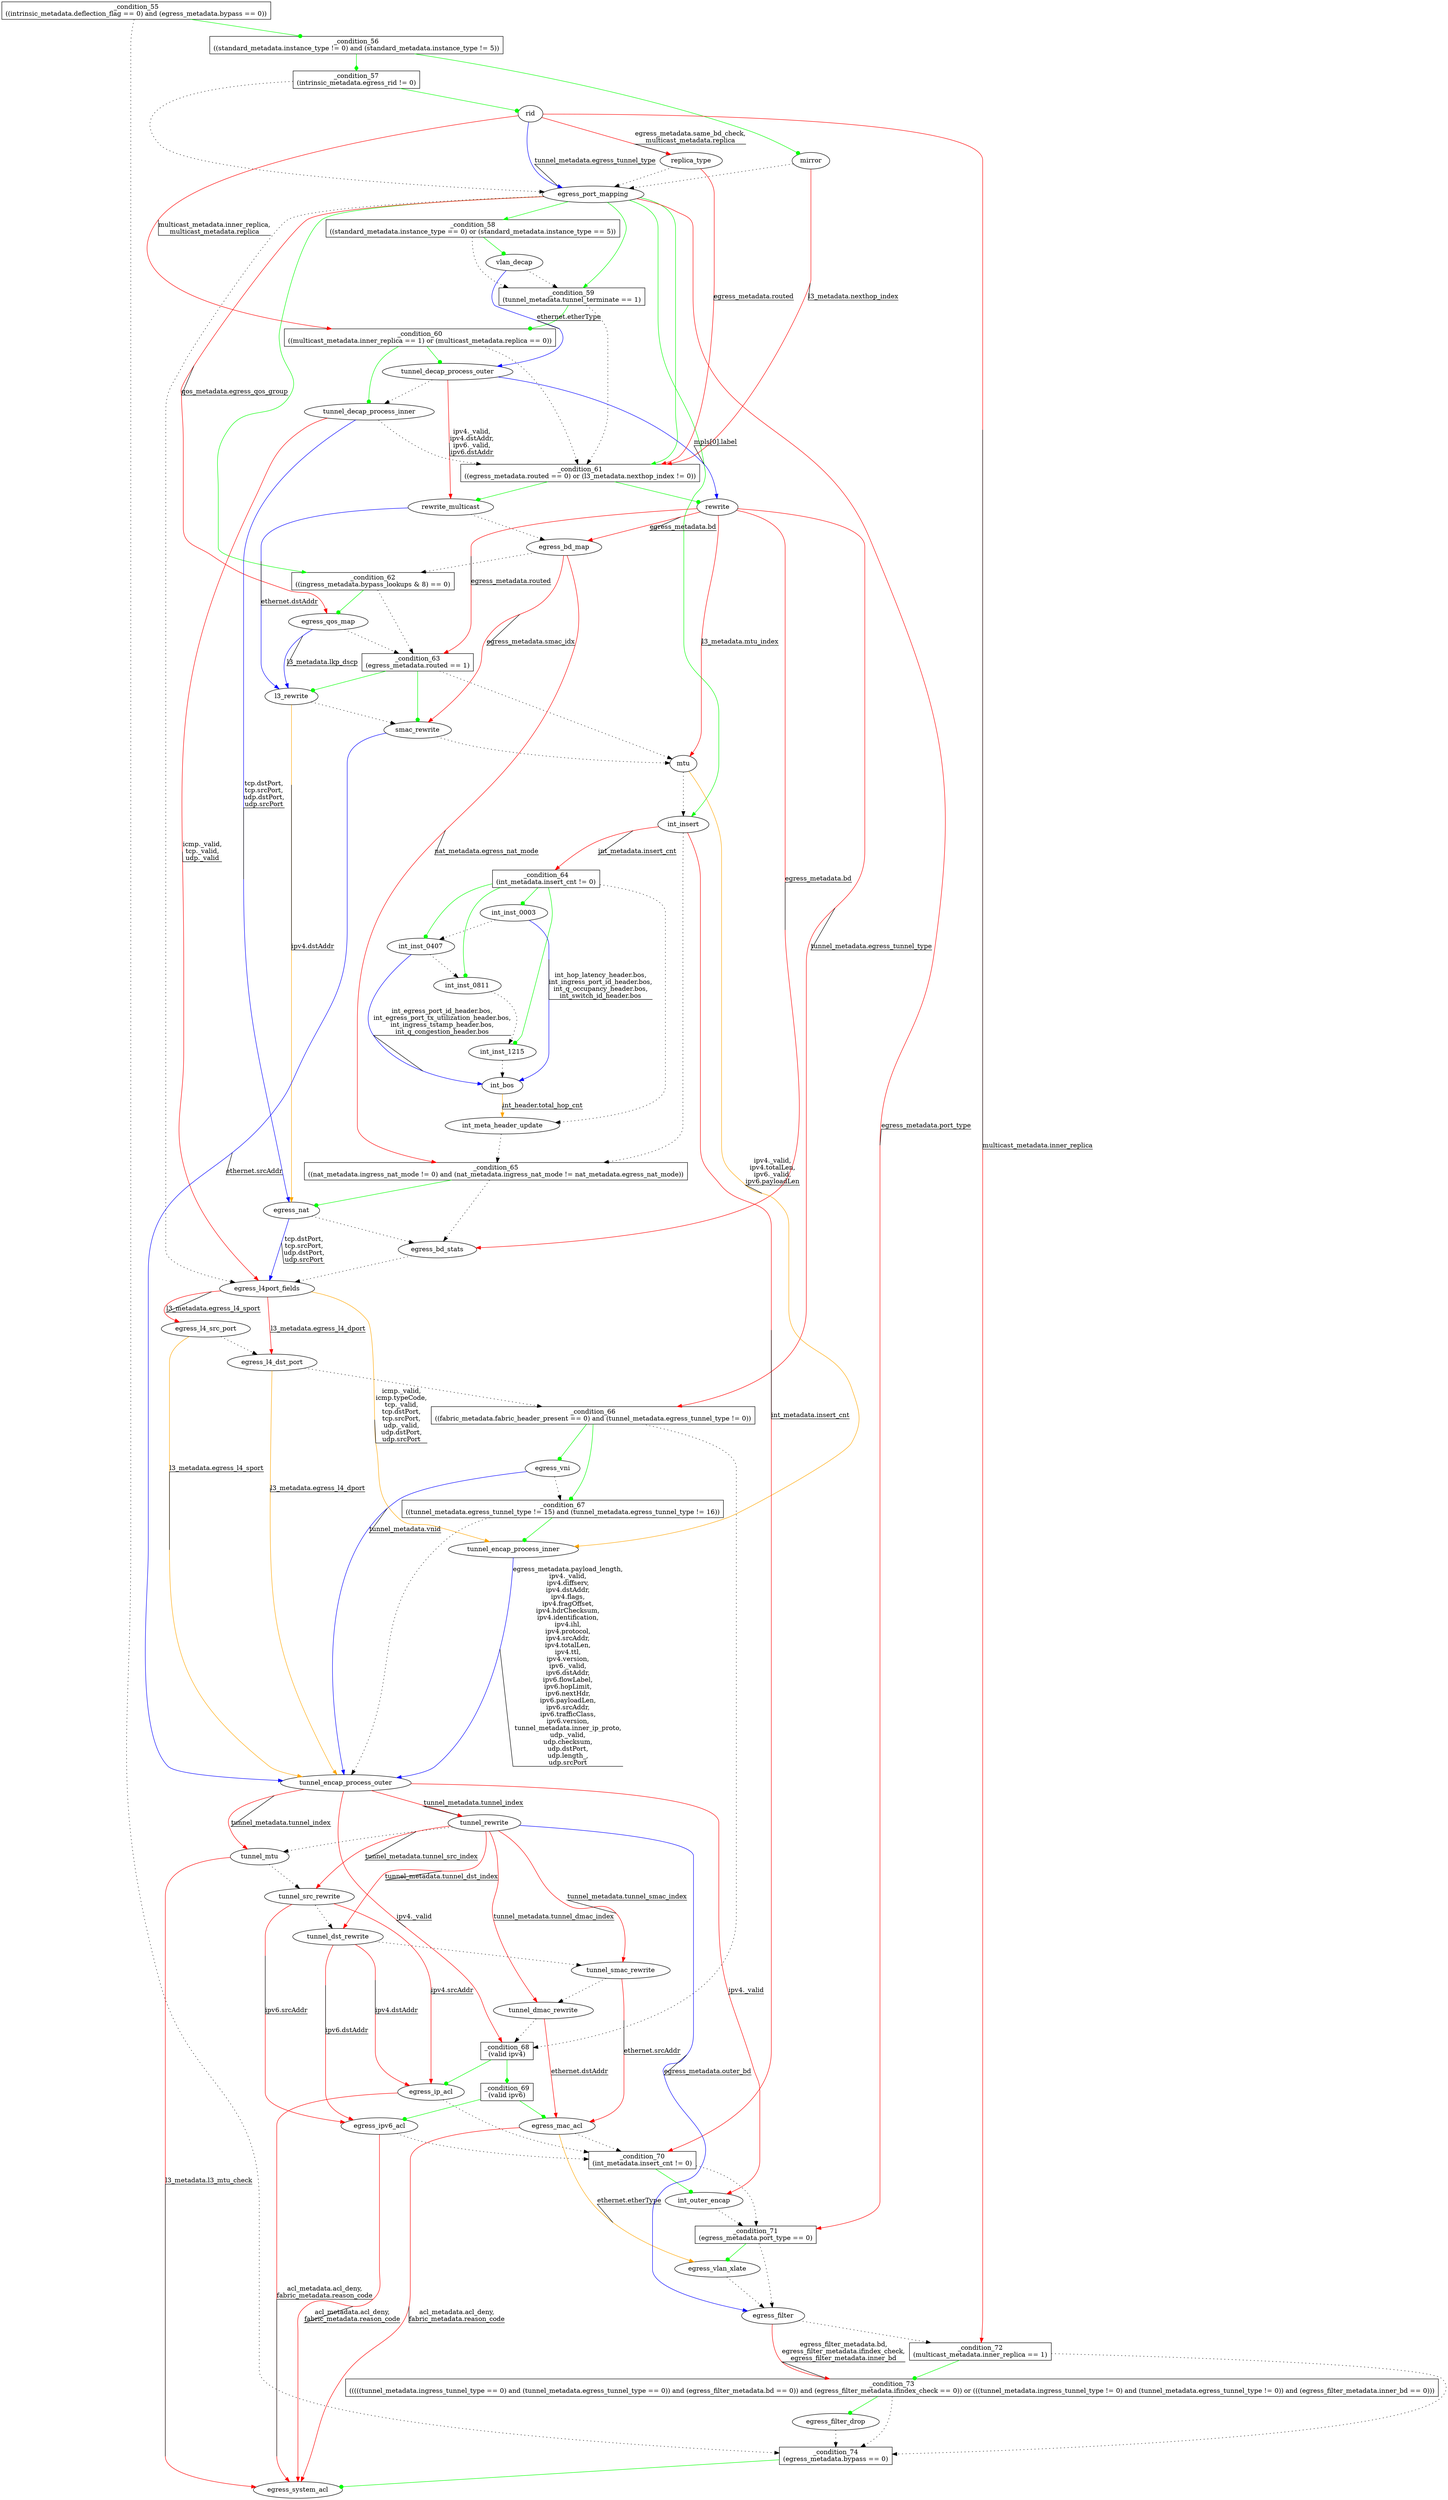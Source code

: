 digraph egress {
_condition_55 [shape=box label="_condition_55\n((intrinsic_metadata.deflection_flag == 0) and (egress_metadata.bypass == 0))"];
_condition_56 [shape=box label="_condition_56\n((standard_metadata.instance_type != 0) and (standard_metadata.instance_type != 5))"];
_condition_57 [shape=box label="_condition_57\n(intrinsic_metadata.egress_rid != 0)"];
_condition_58 [shape=box label="_condition_58\n((standard_metadata.instance_type == 0) or (standard_metadata.instance_type == 5))"];
_condition_59 [shape=box label="_condition_59\n(tunnel_metadata.tunnel_terminate == 1)"];
_condition_60 [shape=box label="_condition_60\n((multicast_metadata.inner_replica == 1) or (multicast_metadata.replica == 0))"];
_condition_61 [shape=box label="_condition_61\n((egress_metadata.routed == 0) or (l3_metadata.nexthop_index != 0))"];
_condition_62 [shape=box label="_condition_62\n((ingress_metadata.bypass_lookups & 8) == 0)"];
_condition_63 [shape=box label="_condition_63\n(egress_metadata.routed == 1)"];
_condition_64 [shape=box label="_condition_64\n(int_metadata.insert_cnt != 0)"];
_condition_65 [shape=box label="_condition_65\n((nat_metadata.ingress_nat_mode != 0) and (nat_metadata.ingress_nat_mode != nat_metadata.egress_nat_mode))"];
_condition_66 [shape=box label="_condition_66\n((fabric_metadata.fabric_header_present == 0) and (tunnel_metadata.egress_tunnel_type != 0))"];
_condition_67 [shape=box label="_condition_67\n((tunnel_metadata.egress_tunnel_type != 15) and (tunnel_metadata.egress_tunnel_type != 16))"];
_condition_68 [shape=box label="_condition_68\n(valid ipv4)"];
_condition_69 [shape=box label="_condition_69\n(valid ipv6)"];
_condition_70 [shape=box label="_condition_70\n(int_metadata.insert_cnt != 0)"];
_condition_71 [shape=box label="_condition_71\n(egress_metadata.port_type == 0)"];
_condition_72 [shape=box label="_condition_72\n(multicast_metadata.inner_replica == 1)"];
_condition_73 [shape=box label="_condition_73\n(((((tunnel_metadata.ingress_tunnel_type == 0) and (tunnel_metadata.egress_tunnel_type == 0)) and (egress_filter_metadata.bd == 0)) and (egress_filter_metadata.ifindex_check == 0)) or (((tunnel_metadata.ingress_tunnel_type != 0) and (tunnel_metadata.egress_tunnel_type != 0)) and (egress_filter_metadata.inner_bd == 0)))"];
_condition_74 [shape=box label="_condition_74\n(egress_metadata.bypass == 0)"];
_condition_55 -> _condition_56 [color=green label="" decorate=true arrowhead = dot];
_condition_55 -> _condition_74 [style=dotted ];
_condition_56 -> _condition_57 [color=green label="" decorate=true arrowhead = diamond];
_condition_56 -> mirror [color=green label="" decorate=true arrowhead = dot];
_condition_57 -> egress_port_mapping [style=dotted ];
_condition_57 -> rid [color=green label="" decorate=true arrowhead = dot];
_condition_58 -> _condition_59 [style=dotted ];
_condition_58 -> vlan_decap [color=green label="" decorate=true arrowhead = dot];
_condition_59 -> _condition_60 [color=green label="" decorate=true arrowhead = dot];
_condition_59 -> _condition_61 [style=dotted ];
_condition_60 -> _condition_61 [style=dotted ];
_condition_60 -> tunnel_decap_process_inner [color=green label="" decorate=true arrowhead = dot];
_condition_60 -> tunnel_decap_process_outer [color=green label="" decorate=true arrowhead = dot];
_condition_61 -> rewrite [color=green label="" decorate=true arrowhead = dot];
_condition_61 -> rewrite_multicast [color=green label="" decorate=true arrowhead = diamond];
_condition_62 -> _condition_63 [style=dotted ];
_condition_62 -> egress_qos_map [color=green label="" decorate=true arrowhead = dot];
_condition_63 -> l3_rewrite [color=green label="" decorate=true arrowhead = dot];
_condition_63 -> mtu [style=dotted ];
_condition_63 -> smac_rewrite [color=green label="" decorate=true arrowhead = dot];
_condition_64 -> int_inst_0003 [color=green label="" decorate=true arrowhead = dot];
_condition_64 -> int_inst_0407 [color=green label="" decorate=true arrowhead = dot];
_condition_64 -> int_inst_0811 [color=green label="" decorate=true arrowhead = dot];
_condition_64 -> int_inst_1215 [color=green label="" decorate=true arrowhead = dot];
_condition_64 -> int_meta_header_update [style=dotted ];
_condition_65 -> egress_bd_stats [style=dotted ];
_condition_65 -> egress_nat [color=green label="" decorate=true arrowhead = dot];
_condition_66 -> _condition_67 [color=green label="" decorate=true arrowhead = dot];
_condition_66 -> _condition_68 [style=dotted ];
_condition_66 -> egress_vni [color=green label="" decorate=true arrowhead = dot];
_condition_67 -> tunnel_encap_process_inner [color=green label="" decorate=true arrowhead = dot];
_condition_67 -> tunnel_encap_process_outer [style=dotted ];
_condition_68 -> _condition_69 [color=green label="" decorate=true arrowhead = diamond];
_condition_68 -> egress_ip_acl [color=green label="" decorate=true arrowhead = dot];
_condition_69 -> egress_ipv6_acl [color=green label="" decorate=true arrowhead = dot];
_condition_69 -> egress_mac_acl [color=green label="" decorate=true arrowhead = diamond];
_condition_70 -> _condition_71 [style=dotted ];
_condition_70 -> int_outer_encap [color=green label="" decorate=true arrowhead = dot];
_condition_71 -> egress_filter [style=dotted ];
_condition_71 -> egress_vlan_xlate [color=green label="" decorate=true arrowhead = dot];
_condition_72 -> _condition_73 [color=green label="" decorate=true arrowhead = dot];
_condition_72 -> _condition_74 [style=dotted ];
_condition_73 -> _condition_74 [style=dotted ];
_condition_73 -> egress_filter_drop [color=green label="" decorate=true arrowhead = dot];
_condition_74 -> egress_system_acl [color=green label="" decorate=true arrowhead = dot];
egress_bd_map -> _condition_62 [style=dotted ];
egress_bd_map -> _condition_65 [color=red label="nat_metadata.egress_nat_mode" decorate=true];
egress_bd_map -> smac_rewrite [color=red label="egress_metadata.smac_idx" decorate=true];
egress_bd_stats -> egress_l4port_fields [style=dotted ];
egress_filter -> _condition_72 [style=dotted ];
egress_filter -> _condition_73 [color=red label="egress_filter_metadata.bd,
egress_filter_metadata.ifindex_check,
egress_filter_metadata.inner_bd" decorate=true];
egress_filter_drop -> _condition_74 [style=dotted ];
egress_ip_acl -> _condition_70 [style=dotted ];
egress_ip_acl -> egress_system_acl [color=red label="acl_metadata.acl_deny,
fabric_metadata.reason_code" decorate=true];
egress_ipv6_acl -> _condition_70 [style=dotted ];
egress_ipv6_acl -> egress_system_acl [color=red label="acl_metadata.acl_deny,
fabric_metadata.reason_code" decorate=true];
egress_l4_dst_port -> _condition_66 [style=dotted ];
egress_l4_dst_port -> tunnel_encap_process_outer [color=orange label="l3_metadata.egress_l4_dport" decorate=true];
egress_l4_src_port -> egress_l4_dst_port [style=dotted ];
egress_l4_src_port -> tunnel_encap_process_outer [color=orange label="l3_metadata.egress_l4_sport" decorate=true];
egress_l4port_fields -> egress_l4_dst_port [color=red label="l3_metadata.egress_l4_dport" decorate=true];
egress_l4port_fields -> egress_l4_src_port [color=red label="l3_metadata.egress_l4_sport" decorate=true];
egress_l4port_fields -> tunnel_encap_process_inner [color=orange label="icmp._valid,
icmp.typeCode,
tcp._valid,
tcp.dstPort,
tcp.srcPort,
udp._valid,
udp.dstPort,
udp.srcPort" decorate=true];
egress_mac_acl -> _condition_70 [style=dotted ];
egress_mac_acl -> egress_system_acl [color=red label="acl_metadata.acl_deny,
fabric_metadata.reason_code" decorate=true];
egress_mac_acl -> egress_vlan_xlate [color=orange label="ethernet.etherType" decorate=true];
egress_nat -> egress_bd_stats [style=dotted ];
egress_nat -> egress_l4port_fields [color=blue label="tcp.dstPort,
tcp.srcPort,
udp.dstPort,
udp.srcPort" decorate=true];
egress_port_mapping -> _condition_58 [color=green label="" decorate=true];
egress_port_mapping -> _condition_59 [color=green label="" decorate=true];
egress_port_mapping -> _condition_61 [color=green label="" decorate=true];
egress_port_mapping -> _condition_62 [color=green label="" decorate=true];
egress_port_mapping -> _condition_71 [color=red label="egress_metadata.port_type" decorate=true];
egress_port_mapping -> egress_l4port_fields [style=dotted ];
egress_port_mapping -> egress_qos_map [color=red label="qos_metadata.egress_qos_group" decorate=true];
egress_port_mapping -> int_insert [color=green label="" decorate=true];
egress_qos_map -> _condition_63 [style=dotted ];
egress_qos_map -> l3_rewrite [color=blue label="l3_metadata.lkp_dscp" decorate=true];
egress_vlan_xlate -> egress_filter [style=dotted ];
egress_vni -> _condition_67 [style=dotted ];
egress_vni -> tunnel_encap_process_outer [color=blue label="tunnel_metadata.vnid" decorate=true];
int_bos -> int_meta_header_update [color=orange label="int_header.total_hop_cnt" decorate=true];
int_insert -> _condition_64 [color=red label="int_metadata.insert_cnt" decorate=true];
int_insert -> _condition_65 [style=dotted ];
int_insert -> _condition_70 [color=red label="int_metadata.insert_cnt" decorate=true];
int_inst_0003 -> int_bos [color=blue label="int_hop_latency_header.bos,
int_ingress_port_id_header.bos,
int_q_occupancy_header.bos,
int_switch_id_header.bos" decorate=true];
int_inst_0003 -> int_inst_0407 [style=dotted ];
int_inst_0407 -> int_bos [color=blue label="int_egress_port_id_header.bos,
int_egress_port_tx_utilization_header.bos,
int_ingress_tstamp_header.bos,
int_q_congestion_header.bos" decorate=true];
int_inst_0407 -> int_inst_0811 [style=dotted ];
int_inst_0811 -> int_inst_1215 [style=dotted ];
int_inst_1215 -> int_bos [style=dotted ];
int_meta_header_update -> _condition_65 [style=dotted ];
int_outer_encap -> _condition_71 [style=dotted ];
l3_rewrite -> egress_nat [color=orange label="ipv4.dstAddr" decorate=true];
l3_rewrite -> smac_rewrite [style=dotted ];
mirror -> _condition_61 [color=red label="l3_metadata.nexthop_index" decorate=true];
mirror -> egress_port_mapping [style=dotted ];
mtu -> int_insert [style=dotted ];
mtu -> tunnel_encap_process_inner [color=orange label="ipv4._valid,
ipv4.totalLen,
ipv6._valid,
ipv6.payloadLen" decorate=true];
replica_type -> _condition_61 [color=red label="egress_metadata.routed" decorate=true];
replica_type -> egress_port_mapping [style=dotted ];
rewrite -> _condition_63 [color=red label="egress_metadata.routed" decorate=true];
rewrite -> _condition_66 [color=red label="tunnel_metadata.egress_tunnel_type" decorate=true];
rewrite -> egress_bd_map [color=red label="egress_metadata.bd" decorate=true];
rewrite -> egress_bd_stats [color=red label="egress_metadata.bd" decorate=true];
rewrite -> mtu [color=red label="l3_metadata.mtu_index" decorate=true];
rewrite_multicast -> egress_bd_map [style=dotted ];
rewrite_multicast -> l3_rewrite [color=blue label="ethernet.dstAddr" decorate=true];
rid -> _condition_60 [color=red label="multicast_metadata.inner_replica,
multicast_metadata.replica" decorate=true];
rid -> _condition_72 [color=red label="multicast_metadata.inner_replica" decorate=true];
rid -> egress_port_mapping [color=blue label="tunnel_metadata.egress_tunnel_type" decorate=true];
rid -> replica_type [color=red label="egress_metadata.same_bd_check,
multicast_metadata.replica" decorate=true];
smac_rewrite -> mtu [style=dotted ];
smac_rewrite -> tunnel_encap_process_outer [color=blue label="ethernet.srcAddr" decorate=true];
tunnel_decap_process_inner -> _condition_61 [style=dotted ];
tunnel_decap_process_inner -> egress_l4port_fields [color=red label="icmp._valid,
tcp._valid,
udp._valid" decorate=true];
tunnel_decap_process_inner -> egress_nat [color=blue label="tcp.dstPort,
tcp.srcPort,
udp.dstPort,
udp.srcPort" decorate=true];
tunnel_decap_process_outer -> rewrite [color=blue label="mpls[0].label" decorate=true];
tunnel_decap_process_outer -> rewrite_multicast [color=red label="ipv4._valid,
ipv4.dstAddr,
ipv6._valid,
ipv6.dstAddr" decorate=true];
tunnel_decap_process_outer -> tunnel_decap_process_inner [style=dotted ];
tunnel_dmac_rewrite -> _condition_68 [style=dotted ];
tunnel_dmac_rewrite -> egress_mac_acl [color=red label="ethernet.dstAddr" decorate=true];
tunnel_dst_rewrite -> egress_ip_acl [color=red label="ipv4.dstAddr" decorate=true];
tunnel_dst_rewrite -> egress_ipv6_acl [color=red label="ipv6.dstAddr" decorate=true];
tunnel_dst_rewrite -> tunnel_smac_rewrite [style=dotted ];
tunnel_encap_process_inner -> tunnel_encap_process_outer [color=blue label="egress_metadata.payload_length,
ipv4._valid,
ipv4.diffserv,
ipv4.dstAddr,
ipv4.flags,
ipv4.fragOffset,
ipv4.hdrChecksum,
ipv4.identification,
ipv4.ihl,
ipv4.protocol,
ipv4.srcAddr,
ipv4.totalLen,
ipv4.ttl,
ipv4.version,
ipv6._valid,
ipv6.dstAddr,
ipv6.flowLabel,
ipv6.hopLimit,
ipv6.nextHdr,
ipv6.payloadLen,
ipv6.srcAddr,
ipv6.trafficClass,
ipv6.version,
tunnel_metadata.inner_ip_proto,
udp._valid,
udp.checksum,
udp.dstPort,
udp.length_,
udp.srcPort" decorate=true];
tunnel_encap_process_outer -> _condition_68 [color=red label="ipv4._valid" decorate=true];
tunnel_encap_process_outer -> int_outer_encap [color=red label="ipv4._valid" decorate=true];
tunnel_encap_process_outer -> tunnel_mtu [color=red label="tunnel_metadata.tunnel_index" decorate=true];
tunnel_encap_process_outer -> tunnel_rewrite [color=red label="tunnel_metadata.tunnel_index" decorate=true];
tunnel_mtu -> egress_system_acl [color=red label="l3_metadata.l3_mtu_check" decorate=true];
tunnel_mtu -> tunnel_src_rewrite [style=dotted ];
tunnel_rewrite -> egress_filter [color=blue label="egress_metadata.outer_bd" decorate=true];
tunnel_rewrite -> tunnel_dmac_rewrite [color=red label="tunnel_metadata.tunnel_dmac_index" decorate=true];
tunnel_rewrite -> tunnel_dst_rewrite [color=red label="tunnel_metadata.tunnel_dst_index" decorate=true];
tunnel_rewrite -> tunnel_mtu [style=dotted ];
tunnel_rewrite -> tunnel_smac_rewrite [color=red label="tunnel_metadata.tunnel_smac_index" decorate=true];
tunnel_rewrite -> tunnel_src_rewrite [color=red label="tunnel_metadata.tunnel_src_index" decorate=true];
tunnel_smac_rewrite -> egress_mac_acl [color=red label="ethernet.srcAddr" decorate=true];
tunnel_smac_rewrite -> tunnel_dmac_rewrite [style=dotted ];
tunnel_src_rewrite -> egress_ip_acl [color=red label="ipv4.srcAddr" decorate=true];
tunnel_src_rewrite -> egress_ipv6_acl [color=red label="ipv6.srcAddr" decorate=true];
tunnel_src_rewrite -> tunnel_dst_rewrite [style=dotted ];
vlan_decap -> _condition_59 [style=dotted ];
vlan_decap -> tunnel_decap_process_outer [color=blue label="ethernet.etherType" decorate=true];
}
